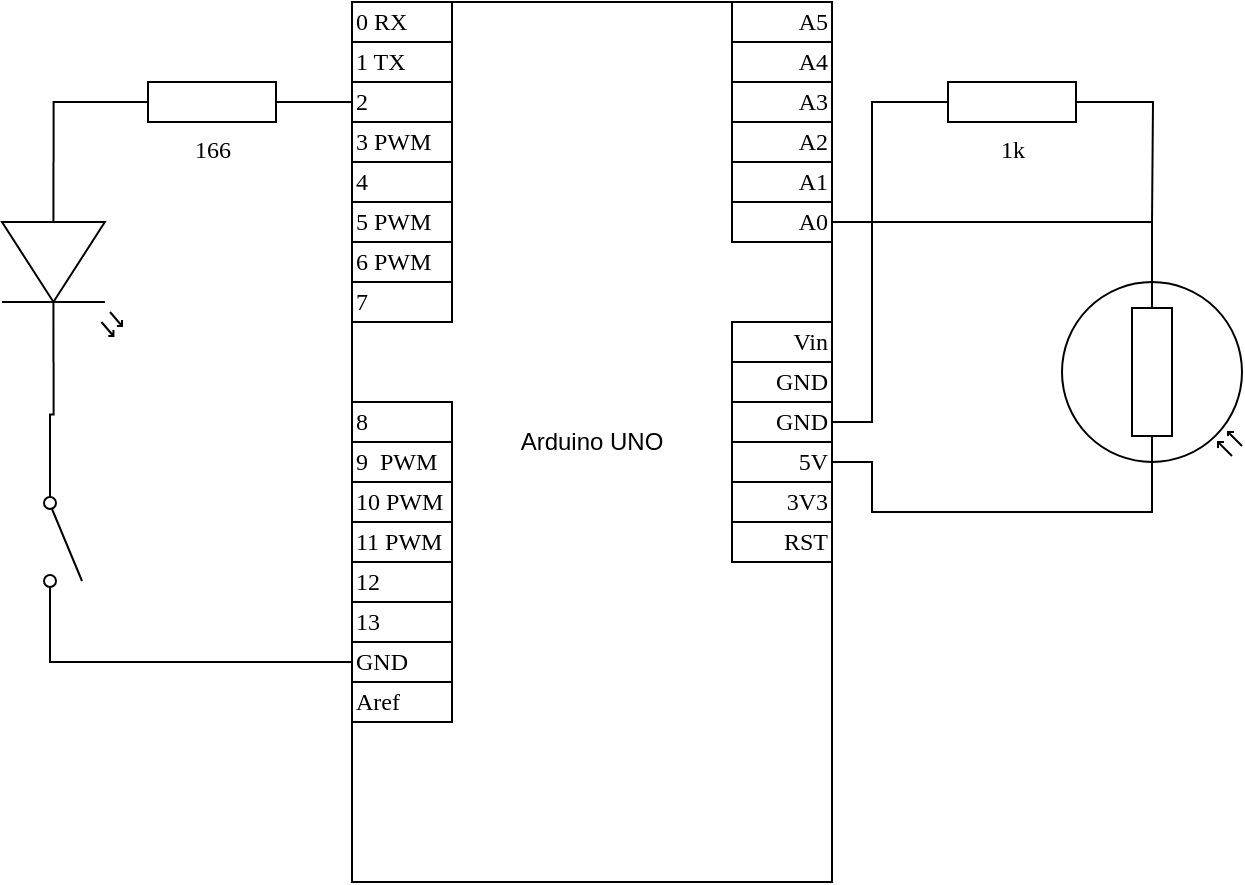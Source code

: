 <mxfile version="20.0.1" type="device"><diagram id="u92G-XgUM5iki6_jdVNN" name="Page-1"><mxGraphModel dx="1047" dy="724" grid="1" gridSize="10" guides="1" tooltips="1" connect="1" arrows="1" fold="1" page="1" pageScale="1" pageWidth="827" pageHeight="1169" math="0" shadow="0"><root><mxCell id="0"/><mxCell id="1" parent="0"/><mxCell id="vRZu_nhSkAn8W3kHHWRg-1" value="Arduino UNO" style="rounded=0;whiteSpace=wrap;html=1;points=[];" vertex="1" parent="1"><mxGeometry x="320" y="160" width="240" height="440" as="geometry"/></mxCell><mxCell id="vRZu_nhSkAn8W3kHHWRg-5" value="0 RX" style="rounded=0;whiteSpace=wrap;html=1;points=[[0,0.5,0,0,0]];align=left;spacingLeft=0;spacing=2;fontFamily=Lucida Console;" vertex="1" parent="1"><mxGeometry x="320" y="160" width="50" height="20" as="geometry"/></mxCell><mxCell id="vRZu_nhSkAn8W3kHHWRg-6" value="1 TX" style="rounded=0;whiteSpace=wrap;html=1;points=[[0,0.5,0,0,0]];align=left;spacingLeft=0;fontFamily=Lucida Console;" vertex="1" parent="1"><mxGeometry x="320" y="180" width="50" height="20" as="geometry"/></mxCell><mxCell id="vRZu_nhSkAn8W3kHHWRg-7" value="2" style="rounded=0;whiteSpace=wrap;html=1;points=[[0,0.5,0,0,0]];align=left;spacingLeft=0;spacing=2;fontFamily=Lucida Console;" vertex="1" parent="1"><mxGeometry x="320" y="200" width="50" height="20" as="geometry"/></mxCell><mxCell id="vRZu_nhSkAn8W3kHHWRg-8" value="3 PWM" style="rounded=0;whiteSpace=wrap;html=1;points=[[0,0.5,0,0,0]];align=left;spacingLeft=0;spacing=2;fontFamily=Lucida Console;" vertex="1" parent="1"><mxGeometry x="320" y="220" width="50" height="20" as="geometry"/></mxCell><mxCell id="vRZu_nhSkAn8W3kHHWRg-10" value="4" style="rounded=0;whiteSpace=wrap;html=1;points=[[0,0.5,0,0,0]];align=left;spacingLeft=0;spacing=2;fontFamily=Lucida Console;" vertex="1" parent="1"><mxGeometry x="320" y="240" width="50" height="20" as="geometry"/></mxCell><mxCell id="vRZu_nhSkAn8W3kHHWRg-11" value="5 PWM" style="rounded=0;whiteSpace=wrap;html=1;points=[[0,0.5,0,0,0]];align=left;spacingLeft=0;spacing=2;fontFamily=Lucida Console;" vertex="1" parent="1"><mxGeometry x="320" y="260" width="50" height="20" as="geometry"/></mxCell><mxCell id="vRZu_nhSkAn8W3kHHWRg-12" value="6 PWM" style="rounded=0;whiteSpace=wrap;html=1;points=[[0,0.5,0,0,0]];align=left;spacingLeft=0;spacing=2;fontFamily=Lucida Console;" vertex="1" parent="1"><mxGeometry x="320" y="280" width="50" height="20" as="geometry"/></mxCell><mxCell id="vRZu_nhSkAn8W3kHHWRg-13" value="7" style="rounded=0;whiteSpace=wrap;html=1;points=[[0,0.5,0,0,0]];align=left;spacingLeft=0;spacing=2;fontFamily=Lucida Console;" vertex="1" parent="1"><mxGeometry x="320" y="300" width="50" height="20" as="geometry"/></mxCell><mxCell id="vRZu_nhSkAn8W3kHHWRg-16" value="8" style="rounded=0;whiteSpace=wrap;html=1;points=[[0,0.5,0,0,0]];align=left;spacingLeft=0;spacing=2;fontFamily=Lucida Console;" vertex="1" parent="1"><mxGeometry x="320" y="360" width="50" height="20" as="geometry"/></mxCell><mxCell id="vRZu_nhSkAn8W3kHHWRg-19" value="9&amp;nbsp; PWM" style="rounded=0;whiteSpace=wrap;html=1;points=[[0,0.5,0,0,0]];align=left;spacingLeft=0;spacing=2;fontFamily=Lucida Console;" vertex="1" parent="1"><mxGeometry x="320" y="380" width="50" height="20" as="geometry"/></mxCell><mxCell id="vRZu_nhSkAn8W3kHHWRg-20" value="10 PWM" style="rounded=0;whiteSpace=wrap;html=1;points=[[0,0.5,0,0,0]];align=left;spacingLeft=0;spacing=2;fontFamily=Lucida Console;" vertex="1" parent="1"><mxGeometry x="320" y="400" width="50" height="20" as="geometry"/></mxCell><mxCell id="vRZu_nhSkAn8W3kHHWRg-21" value="11&amp;nbsp;PWM" style="rounded=0;whiteSpace=wrap;html=1;points=[[0,0.5,0,0,0]];align=left;spacingLeft=0;spacing=2;fontFamily=Lucida Console;" vertex="1" parent="1"><mxGeometry x="320" y="420" width="50" height="20" as="geometry"/></mxCell><mxCell id="vRZu_nhSkAn8W3kHHWRg-22" value="12" style="rounded=0;whiteSpace=wrap;html=1;points=[[0,0.5,0,0,0]];align=left;spacingLeft=0;spacing=2;fontFamily=Lucida Console;" vertex="1" parent="1"><mxGeometry x="320" y="440" width="50" height="20" as="geometry"/></mxCell><mxCell id="vRZu_nhSkAn8W3kHHWRg-23" value="13" style="rounded=0;whiteSpace=wrap;html=1;points=[[0,0.5,0,0,0]];align=left;spacingLeft=0;spacing=2;fontFamily=Lucida Console;" vertex="1" parent="1"><mxGeometry x="320" y="460" width="50" height="20" as="geometry"/></mxCell><mxCell id="vRZu_nhSkAn8W3kHHWRg-24" value="GND" style="rounded=0;whiteSpace=wrap;html=1;points=[[0,0.5,0,0,0]];align=left;spacingLeft=0;spacing=2;fontFamily=Lucida Console;" vertex="1" parent="1"><mxGeometry x="320" y="480" width="50" height="20" as="geometry"/></mxCell><mxCell id="vRZu_nhSkAn8W3kHHWRg-25" value="Aref" style="rounded=0;whiteSpace=wrap;html=1;points=[[0,0.5,0,0,0]];align=left;spacingLeft=0;spacing=2;fontFamily=Lucida Console;" vertex="1" parent="1"><mxGeometry x="320" y="500" width="50" height="20" as="geometry"/></mxCell><mxCell id="vRZu_nhSkAn8W3kHHWRg-29" value="A5" style="rounded=0;whiteSpace=wrap;html=1;fontFamily=Lucida Console;points=[[1,0.5,0,0,0]];align=right;" vertex="1" parent="1"><mxGeometry x="510" y="160" width="50" height="20" as="geometry"/></mxCell><mxCell id="vRZu_nhSkAn8W3kHHWRg-30" value="A4" style="rounded=0;whiteSpace=wrap;html=1;fontFamily=Lucida Console;points=[[1,0.5,0,0,0]];align=right;" vertex="1" parent="1"><mxGeometry x="510" y="180" width="50" height="20" as="geometry"/></mxCell><mxCell id="vRZu_nhSkAn8W3kHHWRg-31" value="A3" style="rounded=0;whiteSpace=wrap;html=1;fontFamily=Lucida Console;points=[[1,0.5,0,0,0]];align=right;" vertex="1" parent="1"><mxGeometry x="510" y="200" width="50" height="20" as="geometry"/></mxCell><mxCell id="vRZu_nhSkAn8W3kHHWRg-32" value="A2" style="rounded=0;whiteSpace=wrap;html=1;fontFamily=Lucida Console;points=[[1,0.5,0,0,0]];align=right;" vertex="1" parent="1"><mxGeometry x="510" y="220" width="50" height="20" as="geometry"/></mxCell><mxCell id="vRZu_nhSkAn8W3kHHWRg-33" value="A1" style="rounded=0;whiteSpace=wrap;html=1;fontFamily=Lucida Console;points=[[1,0.5,0,0,0]];align=right;" vertex="1" parent="1"><mxGeometry x="510" y="240" width="50" height="20" as="geometry"/></mxCell><mxCell id="vRZu_nhSkAn8W3kHHWRg-60" style="edgeStyle=orthogonalEdgeStyle;rounded=0;orthogonalLoop=1;jettySize=auto;html=1;exitX=1;exitY=0.5;exitDx=0;exitDy=0;exitPerimeter=0;entryX=0;entryY=0.5;entryDx=0;entryDy=0;entryPerimeter=0;fontFamily=Lucida Console;endArrow=none;endFill=0;" edge="1" parent="1" source="vRZu_nhSkAn8W3kHHWRg-34" target="vRZu_nhSkAn8W3kHHWRg-58"><mxGeometry relative="1" as="geometry"/></mxCell><mxCell id="vRZu_nhSkAn8W3kHHWRg-34" value="A0" style="rounded=0;whiteSpace=wrap;html=1;fontFamily=Lucida Console;points=[[1,0.5,0,0,0]];align=right;" vertex="1" parent="1"><mxGeometry x="510" y="260" width="50" height="20" as="geometry"/></mxCell><mxCell id="vRZu_nhSkAn8W3kHHWRg-35" value="Vin" style="rounded=0;whiteSpace=wrap;html=1;fontFamily=Lucida Console;points=[[1,0.5,0,0,0]];align=right;" vertex="1" parent="1"><mxGeometry x="510" y="320" width="50" height="20" as="geometry"/></mxCell><mxCell id="vRZu_nhSkAn8W3kHHWRg-62" style="edgeStyle=orthogonalEdgeStyle;rounded=0;orthogonalLoop=1;jettySize=auto;html=1;exitX=1;exitY=0.5;exitDx=0;exitDy=0;exitPerimeter=0;entryX=0;entryY=0.5;entryDx=0;entryDy=0;entryPerimeter=0;fontFamily=Lucida Console;endArrow=none;endFill=0;" edge="1" parent="1" source="vRZu_nhSkAn8W3kHHWRg-36" target="vRZu_nhSkAn8W3kHHWRg-55"><mxGeometry relative="1" as="geometry"/></mxCell><mxCell id="vRZu_nhSkAn8W3kHHWRg-36" value="GND" style="rounded=0;whiteSpace=wrap;html=1;fontFamily=Lucida Console;points=[[1,0.5,0,0,0]];align=right;" vertex="1" parent="1"><mxGeometry x="510" y="360" width="50" height="20" as="geometry"/></mxCell><mxCell id="vRZu_nhSkAn8W3kHHWRg-37" value="GND" style="rounded=0;whiteSpace=wrap;html=1;fontFamily=Lucida Console;points=[[1,0.5,0,0,0]];align=right;" vertex="1" parent="1"><mxGeometry x="510" y="340" width="50" height="20" as="geometry"/></mxCell><mxCell id="vRZu_nhSkAn8W3kHHWRg-64" style="edgeStyle=orthogonalEdgeStyle;rounded=0;orthogonalLoop=1;jettySize=auto;html=1;exitX=1;exitY=0.5;exitDx=0;exitDy=0;exitPerimeter=0;entryX=1;entryY=0.5;entryDx=0;entryDy=0;entryPerimeter=0;fontFamily=Lucida Console;endArrow=none;endFill=0;" edge="1" parent="1" source="vRZu_nhSkAn8W3kHHWRg-38" target="vRZu_nhSkAn8W3kHHWRg-58"><mxGeometry relative="1" as="geometry"><Array as="points"><mxPoint x="580" y="390"/><mxPoint x="580" y="415"/><mxPoint x="720" y="415"/></Array></mxGeometry></mxCell><mxCell id="vRZu_nhSkAn8W3kHHWRg-38" value="5V" style="rounded=0;whiteSpace=wrap;html=1;fontFamily=Lucida Console;points=[[1,0.5,0,0,0]];align=right;" vertex="1" parent="1"><mxGeometry x="510" y="380" width="50" height="20" as="geometry"/></mxCell><mxCell id="vRZu_nhSkAn8W3kHHWRg-39" value="3V3" style="rounded=0;whiteSpace=wrap;html=1;fontFamily=Lucida Console;points=[[1,0.5,0,0,0]];align=right;" vertex="1" parent="1"><mxGeometry x="510" y="400" width="50" height="20" as="geometry"/></mxCell><mxCell id="vRZu_nhSkAn8W3kHHWRg-40" value="RST" style="rounded=0;whiteSpace=wrap;html=1;fontFamily=Lucida Console;points=[[1,0.5,0,0,0]];align=right;" vertex="1" parent="1"><mxGeometry x="510" y="420" width="50" height="20" as="geometry"/></mxCell><mxCell id="vRZu_nhSkAn8W3kHHWRg-48" style="edgeStyle=orthogonalEdgeStyle;rounded=0;orthogonalLoop=1;jettySize=auto;html=1;exitX=0;exitY=0.57;exitDx=0;exitDy=0;exitPerimeter=0;entryX=0;entryY=0.5;entryDx=0;entryDy=0;entryPerimeter=0;fontFamily=Lucida Console;endArrow=none;endFill=0;" edge="1" parent="1" source="vRZu_nhSkAn8W3kHHWRg-41" target="vRZu_nhSkAn8W3kHHWRg-42"><mxGeometry relative="1" as="geometry"/></mxCell><mxCell id="vRZu_nhSkAn8W3kHHWRg-54" style="edgeStyle=orthogonalEdgeStyle;rounded=0;orthogonalLoop=1;jettySize=auto;html=1;exitX=1;exitY=0.57;exitDx=0;exitDy=0;exitPerimeter=0;entryX=0;entryY=0.8;entryDx=0;entryDy=0;fontFamily=Lucida Console;endArrow=none;endFill=0;" edge="1" parent="1" source="vRZu_nhSkAn8W3kHHWRg-41" target="vRZu_nhSkAn8W3kHHWRg-51"><mxGeometry relative="1" as="geometry"/></mxCell><mxCell id="vRZu_nhSkAn8W3kHHWRg-41" value="" style="verticalLabelPosition=bottom;shadow=0;dashed=0;align=center;html=1;verticalAlign=top;shape=mxgraph.electrical.opto_electronics.led_2;pointerEvents=1;fontFamily=Lucida Console;rotation=90;" vertex="1" parent="1"><mxGeometry x="125" y="260" width="100" height="60" as="geometry"/></mxCell><mxCell id="vRZu_nhSkAn8W3kHHWRg-47" style="edgeStyle=orthogonalEdgeStyle;rounded=0;orthogonalLoop=1;jettySize=auto;html=1;exitX=1;exitY=0.5;exitDx=0;exitDy=0;exitPerimeter=0;entryX=0;entryY=0.5;entryDx=0;entryDy=0;entryPerimeter=0;fontFamily=Lucida Console;endArrow=none;endFill=0;" edge="1" parent="1" source="vRZu_nhSkAn8W3kHHWRg-42" target="vRZu_nhSkAn8W3kHHWRg-7"><mxGeometry relative="1" as="geometry"/></mxCell><mxCell id="vRZu_nhSkAn8W3kHHWRg-42" value="166" style="pointerEvents=1;verticalLabelPosition=bottom;shadow=0;dashed=0;align=center;html=1;verticalAlign=top;shape=mxgraph.electrical.resistors.resistor_1;fontFamily=Lucida Console;" vertex="1" parent="1"><mxGeometry x="200" y="200" width="100" height="20" as="geometry"/></mxCell><mxCell id="vRZu_nhSkAn8W3kHHWRg-52" style="edgeStyle=orthogonalEdgeStyle;rounded=0;orthogonalLoop=1;jettySize=auto;html=1;exitX=1;exitY=0.8;exitDx=0;exitDy=0;entryX=0;entryY=0.5;entryDx=0;entryDy=0;entryPerimeter=0;fontFamily=Lucida Console;endArrow=none;endFill=0;" edge="1" parent="1" source="vRZu_nhSkAn8W3kHHWRg-51" target="vRZu_nhSkAn8W3kHHWRg-24"><mxGeometry relative="1" as="geometry"/></mxCell><mxCell id="vRZu_nhSkAn8W3kHHWRg-51" value="" style="shape=mxgraph.electrical.electro-mechanical.singleSwitch;aspect=fixed;elSwitchState=off;fontFamily=Lucida Console;rotation=90;" vertex="1" parent="1"><mxGeometry x="137.5" y="420" width="75" height="20" as="geometry"/></mxCell><mxCell id="vRZu_nhSkAn8W3kHHWRg-63" style="edgeStyle=orthogonalEdgeStyle;rounded=0;orthogonalLoop=1;jettySize=auto;html=1;exitX=1;exitY=0.5;exitDx=0;exitDy=0;exitPerimeter=0;fontFamily=Lucida Console;endArrow=none;endFill=0;" edge="1" parent="1" source="vRZu_nhSkAn8W3kHHWRg-55"><mxGeometry relative="1" as="geometry"><mxPoint x="720" y="270" as="targetPoint"/></mxGeometry></mxCell><mxCell id="vRZu_nhSkAn8W3kHHWRg-55" value="1k" style="pointerEvents=1;verticalLabelPosition=bottom;shadow=0;dashed=0;align=center;html=1;verticalAlign=top;shape=mxgraph.electrical.resistors.resistor_1;fontFamily=Lucida Console;" vertex="1" parent="1"><mxGeometry x="600" y="200" width="100" height="20" as="geometry"/></mxCell><mxCell id="vRZu_nhSkAn8W3kHHWRg-58" value="" style="verticalLabelPosition=bottom;shadow=0;dashed=0;align=center;html=1;verticalAlign=top;shape=mxgraph.electrical.opto_electronics.photo_resistor_1;fontFamily=Lucida Console;rotation=90;" vertex="1" parent="1"><mxGeometry x="670" y="300" width="100" height="90" as="geometry"/></mxCell></root></mxGraphModel></diagram></mxfile>